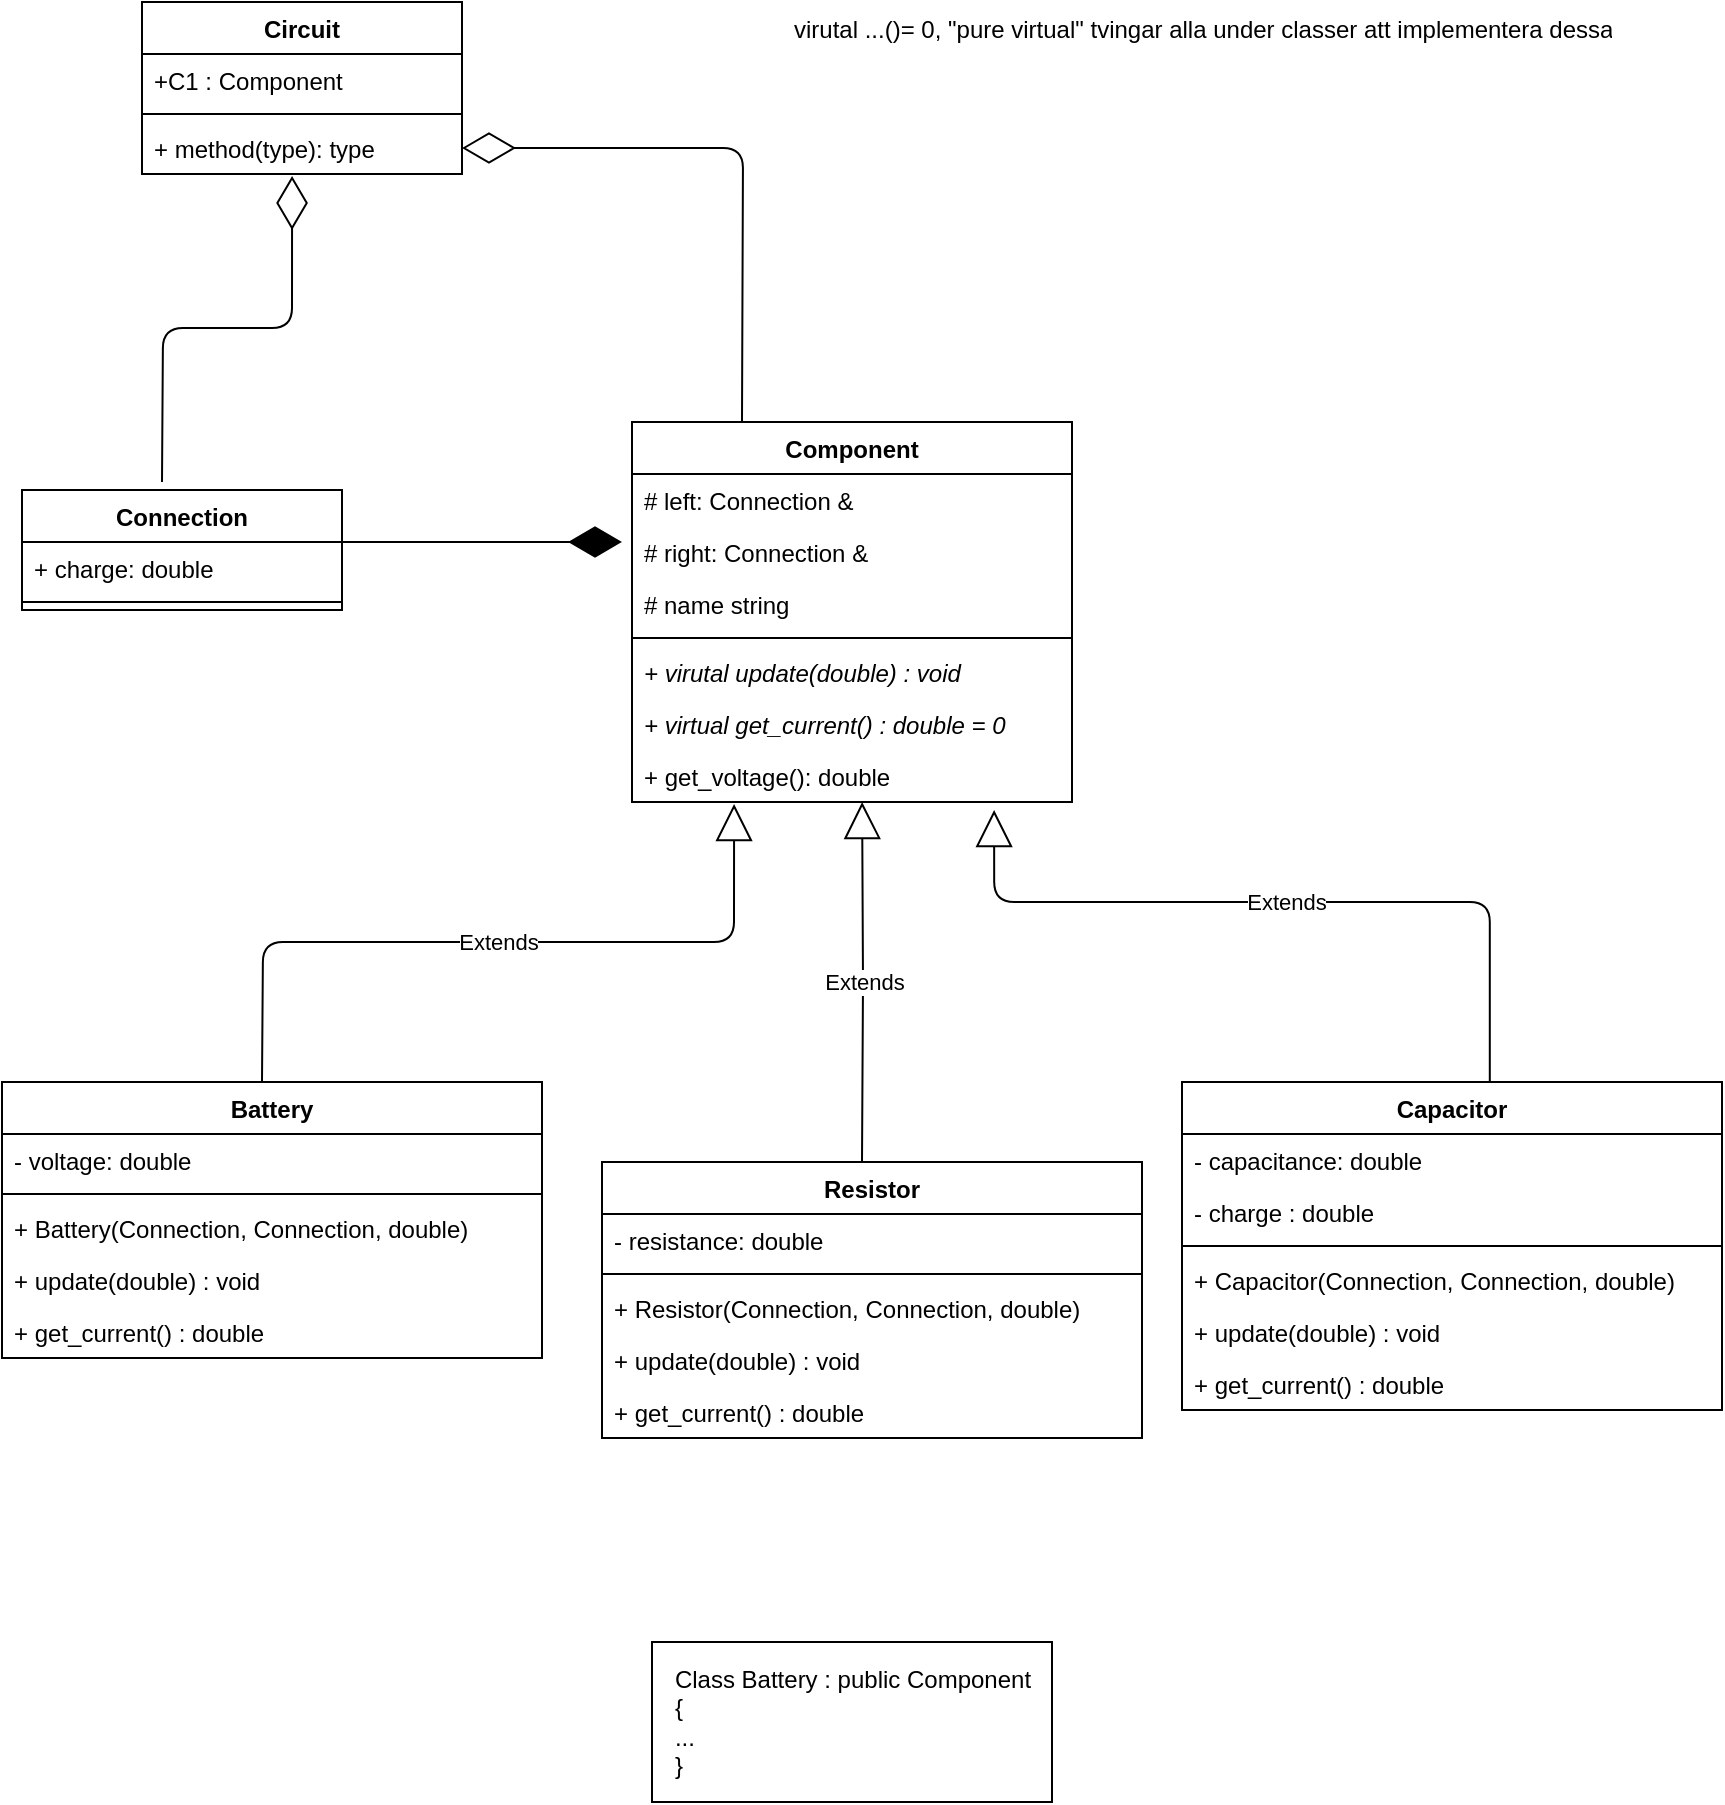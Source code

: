 <mxfile version="14.3.2" type="github">
  <diagram id="LwWiuax9vRRG_BayzsEw" name="Page-1">
    <mxGraphModel dx="918" dy="1304" grid="1" gridSize="10" guides="1" tooltips="1" connect="1" arrows="1" fold="1" page="1" pageScale="1" pageWidth="827" pageHeight="1169" math="0" shadow="0">
      <root>
        <mxCell id="0" />
        <mxCell id="1" parent="0" />
        <mxCell id="z56KzRHmVEeqZp8yyt9R-1" value="Connection" style="swimlane;fontStyle=1;align=center;verticalAlign=top;childLayout=stackLayout;horizontal=1;startSize=26;horizontalStack=0;resizeParent=1;resizeParentMax=0;resizeLast=0;collapsible=1;marginBottom=0;" vertex="1" parent="1">
          <mxGeometry x="50" y="394" width="160" height="60" as="geometry" />
        </mxCell>
        <mxCell id="z56KzRHmVEeqZp8yyt9R-2" value="+ charge: double" style="text;strokeColor=none;fillColor=none;align=left;verticalAlign=top;spacingLeft=4;spacingRight=4;overflow=hidden;rotatable=0;points=[[0,0.5],[1,0.5]];portConstraint=eastwest;" vertex="1" parent="z56KzRHmVEeqZp8yyt9R-1">
          <mxGeometry y="26" width="160" height="26" as="geometry" />
        </mxCell>
        <mxCell id="z56KzRHmVEeqZp8yyt9R-3" value="" style="line;strokeWidth=1;fillColor=none;align=left;verticalAlign=middle;spacingTop=-1;spacingLeft=3;spacingRight=3;rotatable=0;labelPosition=right;points=[];portConstraint=eastwest;" vertex="1" parent="z56KzRHmVEeqZp8yyt9R-1">
          <mxGeometry y="52" width="160" height="8" as="geometry" />
        </mxCell>
        <mxCell id="z56KzRHmVEeqZp8yyt9R-59" value="" style="endArrow=diamondThin;endFill=0;endSize=24;html=1;entryX=0.469;entryY=1.038;entryDx=0;entryDy=0;entryPerimeter=0;edgeStyle=orthogonalEdgeStyle;" edge="1" parent="z56KzRHmVEeqZp8yyt9R-1" target="z56KzRHmVEeqZp8yyt9R-58">
          <mxGeometry width="160" relative="1" as="geometry">
            <mxPoint x="70" y="-4" as="sourcePoint" />
            <mxPoint x="230" y="-4" as="targetPoint" />
          </mxGeometry>
        </mxCell>
        <mxCell id="z56KzRHmVEeqZp8yyt9R-5" value="Battery" style="swimlane;fontStyle=1;align=center;verticalAlign=top;childLayout=stackLayout;horizontal=1;startSize=26;horizontalStack=0;resizeParent=1;resizeParentMax=0;resizeLast=0;collapsible=1;marginBottom=0;" vertex="1" parent="1">
          <mxGeometry x="40" y="690" width="270" height="138" as="geometry" />
        </mxCell>
        <mxCell id="z56KzRHmVEeqZp8yyt9R-15" value="- voltage: double" style="text;strokeColor=none;fillColor=none;align=left;verticalAlign=top;spacingLeft=4;spacingRight=4;overflow=hidden;rotatable=0;points=[[0,0.5],[1,0.5]];portConstraint=eastwest;" vertex="1" parent="z56KzRHmVEeqZp8yyt9R-5">
          <mxGeometry y="26" width="270" height="26" as="geometry" />
        </mxCell>
        <mxCell id="z56KzRHmVEeqZp8yyt9R-7" value="" style="line;strokeWidth=1;fillColor=none;align=left;verticalAlign=middle;spacingTop=-1;spacingLeft=3;spacingRight=3;rotatable=0;labelPosition=right;points=[];portConstraint=eastwest;" vertex="1" parent="z56KzRHmVEeqZp8yyt9R-5">
          <mxGeometry y="52" width="270" height="8" as="geometry" />
        </mxCell>
        <mxCell id="z56KzRHmVEeqZp8yyt9R-8" value="+ Battery(Connection, Connection, double)&#xa;" style="text;strokeColor=none;fillColor=none;align=left;verticalAlign=top;spacingLeft=4;spacingRight=4;overflow=hidden;rotatable=0;points=[[0,0.5],[1,0.5]];portConstraint=eastwest;" vertex="1" parent="z56KzRHmVEeqZp8yyt9R-5">
          <mxGeometry y="60" width="270" height="26" as="geometry" />
        </mxCell>
        <mxCell id="z56KzRHmVEeqZp8yyt9R-12" value="+ update(double) : void" style="text;strokeColor=none;fillColor=none;align=left;verticalAlign=top;spacingLeft=4;spacingRight=4;overflow=hidden;rotatable=0;points=[[0,0.5],[1,0.5]];portConstraint=eastwest;fontStyle=0" vertex="1" parent="z56KzRHmVEeqZp8yyt9R-5">
          <mxGeometry y="86" width="270" height="26" as="geometry" />
        </mxCell>
        <mxCell id="z56KzRHmVEeqZp8yyt9R-24" value="+ get_current() : double" style="text;strokeColor=none;fillColor=none;align=left;verticalAlign=top;spacingLeft=4;spacingRight=4;overflow=hidden;rotatable=0;points=[[0,0.5],[1,0.5]];portConstraint=eastwest;" vertex="1" parent="z56KzRHmVEeqZp8yyt9R-5">
          <mxGeometry y="112" width="270" height="26" as="geometry" />
        </mxCell>
        <mxCell id="z56KzRHmVEeqZp8yyt9R-9" value="Component" style="swimlane;fontStyle=1;align=center;verticalAlign=top;childLayout=stackLayout;horizontal=1;startSize=26;horizontalStack=0;resizeParent=1;resizeParentMax=0;resizeLast=0;collapsible=1;marginBottom=0;" vertex="1" parent="1">
          <mxGeometry x="355" y="360" width="220" height="190" as="geometry" />
        </mxCell>
        <mxCell id="z56KzRHmVEeqZp8yyt9R-54" value="" style="endArrow=diamondThin;endFill=0;endSize=24;html=1;edgeStyle=orthogonalEdgeStyle;entryX=1;entryY=0.5;entryDx=0;entryDy=0;" edge="1" parent="z56KzRHmVEeqZp8yyt9R-9" target="z56KzRHmVEeqZp8yyt9R-58">
          <mxGeometry width="160" relative="1" as="geometry">
            <mxPoint x="55" as="sourcePoint" />
            <mxPoint x="55" y="-100" as="targetPoint" />
          </mxGeometry>
        </mxCell>
        <mxCell id="z56KzRHmVEeqZp8yyt9R-10" value="# left: Connection &amp;" style="text;strokeColor=none;fillColor=none;align=left;verticalAlign=top;spacingLeft=4;spacingRight=4;overflow=hidden;rotatable=0;points=[[0,0.5],[1,0.5]];portConstraint=eastwest;" vertex="1" parent="z56KzRHmVEeqZp8yyt9R-9">
          <mxGeometry y="26" width="220" height="26" as="geometry" />
        </mxCell>
        <mxCell id="z56KzRHmVEeqZp8yyt9R-13" value="# right: Connection &amp;" style="text;strokeColor=none;fillColor=none;align=left;verticalAlign=top;spacingLeft=4;spacingRight=4;overflow=hidden;rotatable=0;points=[[0,0.5],[1,0.5]];portConstraint=eastwest;" vertex="1" parent="z56KzRHmVEeqZp8yyt9R-9">
          <mxGeometry y="52" width="220" height="26" as="geometry" />
        </mxCell>
        <mxCell id="z56KzRHmVEeqZp8yyt9R-14" value="# name string" style="text;strokeColor=none;fillColor=none;align=left;verticalAlign=top;spacingLeft=4;spacingRight=4;overflow=hidden;rotatable=0;points=[[0,0.5],[1,0.5]];portConstraint=eastwest;" vertex="1" parent="z56KzRHmVEeqZp8yyt9R-9">
          <mxGeometry y="78" width="220" height="26" as="geometry" />
        </mxCell>
        <mxCell id="z56KzRHmVEeqZp8yyt9R-11" value="" style="line;strokeWidth=1;fillColor=none;align=left;verticalAlign=middle;spacingTop=-1;spacingLeft=3;spacingRight=3;rotatable=0;labelPosition=right;points=[];portConstraint=eastwest;" vertex="1" parent="z56KzRHmVEeqZp8yyt9R-9">
          <mxGeometry y="104" width="220" height="8" as="geometry" />
        </mxCell>
        <mxCell id="z56KzRHmVEeqZp8yyt9R-26" value="+ virutal update(double) : void" style="text;strokeColor=none;fillColor=none;align=left;verticalAlign=top;spacingLeft=4;spacingRight=4;overflow=hidden;rotatable=0;points=[[0,0.5],[1,0.5]];portConstraint=eastwest;fontStyle=2" vertex="1" parent="z56KzRHmVEeqZp8yyt9R-9">
          <mxGeometry y="112" width="220" height="26" as="geometry" />
        </mxCell>
        <mxCell id="z56KzRHmVEeqZp8yyt9R-28" value="+ virtual get_current() : double = 0 " style="text;strokeColor=none;fillColor=none;align=left;verticalAlign=top;spacingLeft=4;spacingRight=4;overflow=hidden;rotatable=0;points=[[0,0.5],[1,0.5]];portConstraint=eastwest;fontStyle=2" vertex="1" parent="z56KzRHmVEeqZp8yyt9R-9">
          <mxGeometry y="138" width="220" height="26" as="geometry" />
        </mxCell>
        <mxCell id="z56KzRHmVEeqZp8yyt9R-27" value="+ get_voltage(): double" style="text;strokeColor=none;fillColor=none;align=left;verticalAlign=top;spacingLeft=4;spacingRight=4;overflow=hidden;rotatable=0;points=[[0,0.5],[1,0.5]];portConstraint=eastwest;" vertex="1" parent="z56KzRHmVEeqZp8yyt9R-9">
          <mxGeometry y="164" width="220" height="26" as="geometry" />
        </mxCell>
        <mxCell id="z56KzRHmVEeqZp8yyt9R-29" value="Resistor" style="swimlane;fontStyle=1;align=center;verticalAlign=top;childLayout=stackLayout;horizontal=1;startSize=26;horizontalStack=0;resizeParent=1;resizeParentMax=0;resizeLast=0;collapsible=1;marginBottom=0;" vertex="1" parent="1">
          <mxGeometry x="340" y="730" width="270" height="138" as="geometry" />
        </mxCell>
        <mxCell id="z56KzRHmVEeqZp8yyt9R-50" value="Extends" style="endArrow=block;endSize=16;endFill=0;html=1;entryX=0.523;entryY=1;entryDx=0;entryDy=0;entryPerimeter=0;edgeStyle=orthogonalEdgeStyle;" edge="1" parent="z56KzRHmVEeqZp8yyt9R-29" target="z56KzRHmVEeqZp8yyt9R-27">
          <mxGeometry width="160" relative="1" as="geometry">
            <mxPoint x="130" as="sourcePoint" />
            <mxPoint x="290" as="targetPoint" />
          </mxGeometry>
        </mxCell>
        <mxCell id="z56KzRHmVEeqZp8yyt9R-30" value="- resistance: double" style="text;strokeColor=none;fillColor=none;align=left;verticalAlign=top;spacingLeft=4;spacingRight=4;overflow=hidden;rotatable=0;points=[[0,0.5],[1,0.5]];portConstraint=eastwest;" vertex="1" parent="z56KzRHmVEeqZp8yyt9R-29">
          <mxGeometry y="26" width="270" height="26" as="geometry" />
        </mxCell>
        <mxCell id="z56KzRHmVEeqZp8yyt9R-31" value="" style="line;strokeWidth=1;fillColor=none;align=left;verticalAlign=middle;spacingTop=-1;spacingLeft=3;spacingRight=3;rotatable=0;labelPosition=right;points=[];portConstraint=eastwest;" vertex="1" parent="z56KzRHmVEeqZp8yyt9R-29">
          <mxGeometry y="52" width="270" height="8" as="geometry" />
        </mxCell>
        <mxCell id="z56KzRHmVEeqZp8yyt9R-32" value="+ Resistor(Connection, Connection, double)&#xa;" style="text;strokeColor=none;fillColor=none;align=left;verticalAlign=top;spacingLeft=4;spacingRight=4;overflow=hidden;rotatable=0;points=[[0,0.5],[1,0.5]];portConstraint=eastwest;" vertex="1" parent="z56KzRHmVEeqZp8yyt9R-29">
          <mxGeometry y="60" width="270" height="26" as="geometry" />
        </mxCell>
        <mxCell id="z56KzRHmVEeqZp8yyt9R-33" value="+ update(double) : void" style="text;strokeColor=none;fillColor=none;align=left;verticalAlign=top;spacingLeft=4;spacingRight=4;overflow=hidden;rotatable=0;points=[[0,0.5],[1,0.5]];portConstraint=eastwest;fontStyle=0" vertex="1" parent="z56KzRHmVEeqZp8yyt9R-29">
          <mxGeometry y="86" width="270" height="26" as="geometry" />
        </mxCell>
        <mxCell id="z56KzRHmVEeqZp8yyt9R-35" value="+ get_current() : double" style="text;strokeColor=none;fillColor=none;align=left;verticalAlign=top;spacingLeft=4;spacingRight=4;overflow=hidden;rotatable=0;points=[[0,0.5],[1,0.5]];portConstraint=eastwest;" vertex="1" parent="z56KzRHmVEeqZp8yyt9R-29">
          <mxGeometry y="112" width="270" height="26" as="geometry" />
        </mxCell>
        <mxCell id="z56KzRHmVEeqZp8yyt9R-36" value="Capacitor" style="swimlane;fontStyle=1;align=center;verticalAlign=top;childLayout=stackLayout;horizontal=1;startSize=26;horizontalStack=0;resizeParent=1;resizeParentMax=0;resizeLast=0;collapsible=1;marginBottom=0;" vertex="1" parent="1">
          <mxGeometry x="630" y="690" width="270" height="164" as="geometry" />
        </mxCell>
        <mxCell id="z56KzRHmVEeqZp8yyt9R-37" value="- capacitance: double" style="text;strokeColor=none;fillColor=none;align=left;verticalAlign=top;spacingLeft=4;spacingRight=4;overflow=hidden;rotatable=0;points=[[0,0.5],[1,0.5]];portConstraint=eastwest;" vertex="1" parent="z56KzRHmVEeqZp8yyt9R-36">
          <mxGeometry y="26" width="270" height="26" as="geometry" />
        </mxCell>
        <mxCell id="z56KzRHmVEeqZp8yyt9R-43" value="- charge : double" style="text;strokeColor=none;fillColor=none;align=left;verticalAlign=top;spacingLeft=4;spacingRight=4;overflow=hidden;rotatable=0;points=[[0,0.5],[1,0.5]];portConstraint=eastwest;" vertex="1" parent="z56KzRHmVEeqZp8yyt9R-36">
          <mxGeometry y="52" width="270" height="26" as="geometry" />
        </mxCell>
        <mxCell id="z56KzRHmVEeqZp8yyt9R-38" value="" style="line;strokeWidth=1;fillColor=none;align=left;verticalAlign=middle;spacingTop=-1;spacingLeft=3;spacingRight=3;rotatable=0;labelPosition=right;points=[];portConstraint=eastwest;" vertex="1" parent="z56KzRHmVEeqZp8yyt9R-36">
          <mxGeometry y="78" width="270" height="8" as="geometry" />
        </mxCell>
        <mxCell id="z56KzRHmVEeqZp8yyt9R-39" value="+ Capacitor(Connection, Connection, double)&#xa;" style="text;strokeColor=none;fillColor=none;align=left;verticalAlign=top;spacingLeft=4;spacingRight=4;overflow=hidden;rotatable=0;points=[[0,0.5],[1,0.5]];portConstraint=eastwest;" vertex="1" parent="z56KzRHmVEeqZp8yyt9R-36">
          <mxGeometry y="86" width="270" height="26" as="geometry" />
        </mxCell>
        <mxCell id="z56KzRHmVEeqZp8yyt9R-40" value="+ update(double) : void" style="text;strokeColor=none;fillColor=none;align=left;verticalAlign=top;spacingLeft=4;spacingRight=4;overflow=hidden;rotatable=0;points=[[0,0.5],[1,0.5]];portConstraint=eastwest;fontStyle=0" vertex="1" parent="z56KzRHmVEeqZp8yyt9R-36">
          <mxGeometry y="112" width="270" height="26" as="geometry" />
        </mxCell>
        <mxCell id="z56KzRHmVEeqZp8yyt9R-42" value="+ get_current() : double" style="text;strokeColor=none;fillColor=none;align=left;verticalAlign=top;spacingLeft=4;spacingRight=4;overflow=hidden;rotatable=0;points=[[0,0.5],[1,0.5]];portConstraint=eastwest;" vertex="1" parent="z56KzRHmVEeqZp8yyt9R-36">
          <mxGeometry y="138" width="270" height="26" as="geometry" />
        </mxCell>
        <mxCell id="z56KzRHmVEeqZp8yyt9R-47" value="virutal ...()= 0, &quot;pure virtual&quot; tvingar alla under classer att implementera dessa" style="text;strokeColor=none;fillColor=none;align=left;verticalAlign=top;spacingLeft=4;spacingRight=4;overflow=hidden;rotatable=0;points=[[0,0.5],[1,0.5]];portConstraint=eastwest;rounded=0;sketch=0;" vertex="1" parent="1">
          <mxGeometry x="430" y="150" width="420" height="26" as="geometry" />
        </mxCell>
        <mxCell id="z56KzRHmVEeqZp8yyt9R-49" value="&lt;div style=&quot;text-align: left&quot;&gt;&lt;span&gt;Class Battery : public Component&lt;/span&gt;&lt;/div&gt;&lt;div style=&quot;text-align: left&quot;&gt;&lt;span&gt;{&lt;/span&gt;&lt;/div&gt;&lt;div style=&quot;text-align: left&quot;&gt;&lt;span&gt;...&lt;/span&gt;&lt;/div&gt;&lt;div style=&quot;text-align: left&quot;&gt;&lt;span&gt;}&lt;/span&gt;&lt;/div&gt;" style="html=1;rounded=0;sketch=0;" vertex="1" parent="1">
          <mxGeometry x="365" y="970" width="200" height="80" as="geometry" />
        </mxCell>
        <mxCell id="z56KzRHmVEeqZp8yyt9R-51" value="Extends" style="endArrow=block;endSize=16;endFill=0;html=1;entryX=0.232;entryY=1.038;entryDx=0;entryDy=0;edgeStyle=orthogonalEdgeStyle;entryPerimeter=0;" edge="1" parent="1" target="z56KzRHmVEeqZp8yyt9R-27">
          <mxGeometry width="160" relative="1" as="geometry">
            <mxPoint x="170" y="690" as="sourcePoint" />
            <mxPoint x="170.06" y="510" as="targetPoint" />
          </mxGeometry>
        </mxCell>
        <mxCell id="z56KzRHmVEeqZp8yyt9R-52" value="Extends" style="endArrow=block;endSize=16;endFill=0;html=1;edgeStyle=orthogonalEdgeStyle;exitX=0.57;exitY=0;exitDx=0;exitDy=0;exitPerimeter=0;entryX=0.823;entryY=1.154;entryDx=0;entryDy=0;entryPerimeter=0;" edge="1" parent="1" source="z56KzRHmVEeqZp8yyt9R-36" target="z56KzRHmVEeqZp8yyt9R-27">
          <mxGeometry width="160" relative="1" as="geometry">
            <mxPoint x="180" y="700" as="sourcePoint" />
            <mxPoint x="530" y="561" as="targetPoint" />
            <Array as="points">
              <mxPoint x="784" y="600" />
              <mxPoint x="536" y="600" />
            </Array>
          </mxGeometry>
        </mxCell>
        <mxCell id="z56KzRHmVEeqZp8yyt9R-53" value="" style="endArrow=diamondThin;endFill=1;endSize=24;html=1;" edge="1" parent="1">
          <mxGeometry width="160" relative="1" as="geometry">
            <mxPoint x="210" y="420" as="sourcePoint" />
            <mxPoint x="350" y="420" as="targetPoint" />
          </mxGeometry>
        </mxCell>
        <mxCell id="z56KzRHmVEeqZp8yyt9R-55" value="Circuit" style="swimlane;fontStyle=1;align=center;verticalAlign=top;childLayout=stackLayout;horizontal=1;startSize=26;horizontalStack=0;resizeParent=1;resizeParentMax=0;resizeLast=0;collapsible=1;marginBottom=0;rounded=0;sketch=0;" vertex="1" parent="1">
          <mxGeometry x="110" y="150" width="160" height="86" as="geometry" />
        </mxCell>
        <mxCell id="z56KzRHmVEeqZp8yyt9R-56" value="+C1 : Component" style="text;strokeColor=none;fillColor=none;align=left;verticalAlign=top;spacingLeft=4;spacingRight=4;overflow=hidden;rotatable=0;points=[[0,0.5],[1,0.5]];portConstraint=eastwest;" vertex="1" parent="z56KzRHmVEeqZp8yyt9R-55">
          <mxGeometry y="26" width="160" height="26" as="geometry" />
        </mxCell>
        <mxCell id="z56KzRHmVEeqZp8yyt9R-57" value="" style="line;strokeWidth=1;fillColor=none;align=left;verticalAlign=middle;spacingTop=-1;spacingLeft=3;spacingRight=3;rotatable=0;labelPosition=right;points=[];portConstraint=eastwest;" vertex="1" parent="z56KzRHmVEeqZp8yyt9R-55">
          <mxGeometry y="52" width="160" height="8" as="geometry" />
        </mxCell>
        <mxCell id="z56KzRHmVEeqZp8yyt9R-58" value="+ method(type): type" style="text;strokeColor=none;fillColor=none;align=left;verticalAlign=top;spacingLeft=4;spacingRight=4;overflow=hidden;rotatable=0;points=[[0,0.5],[1,0.5]];portConstraint=eastwest;" vertex="1" parent="z56KzRHmVEeqZp8yyt9R-55">
          <mxGeometry y="60" width="160" height="26" as="geometry" />
        </mxCell>
      </root>
    </mxGraphModel>
  </diagram>
</mxfile>
